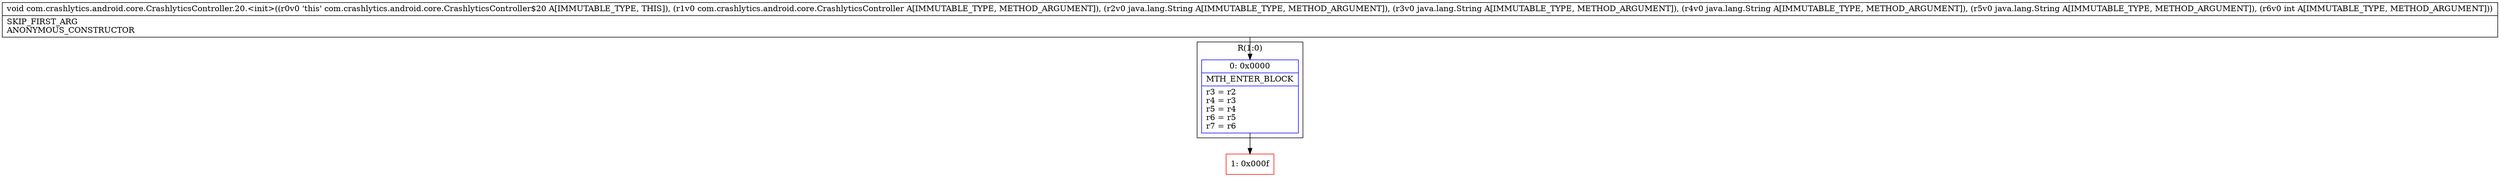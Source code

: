 digraph "CFG forcom.crashlytics.android.core.CrashlyticsController.20.\<init\>(Lcom\/crashlytics\/android\/core\/CrashlyticsController;Ljava\/lang\/String;Ljava\/lang\/String;Ljava\/lang\/String;Ljava\/lang\/String;I)V" {
subgraph cluster_Region_179797391 {
label = "R(1:0)";
node [shape=record,color=blue];
Node_0 [shape=record,label="{0\:\ 0x0000|MTH_ENTER_BLOCK\l|r3 = r2\lr4 = r3\lr5 = r4\lr6 = r5\lr7 = r6\l}"];
}
Node_1 [shape=record,color=red,label="{1\:\ 0x000f}"];
MethodNode[shape=record,label="{void com.crashlytics.android.core.CrashlyticsController.20.\<init\>((r0v0 'this' com.crashlytics.android.core.CrashlyticsController$20 A[IMMUTABLE_TYPE, THIS]), (r1v0 com.crashlytics.android.core.CrashlyticsController A[IMMUTABLE_TYPE, METHOD_ARGUMENT]), (r2v0 java.lang.String A[IMMUTABLE_TYPE, METHOD_ARGUMENT]), (r3v0 java.lang.String A[IMMUTABLE_TYPE, METHOD_ARGUMENT]), (r4v0 java.lang.String A[IMMUTABLE_TYPE, METHOD_ARGUMENT]), (r5v0 java.lang.String A[IMMUTABLE_TYPE, METHOD_ARGUMENT]), (r6v0 int A[IMMUTABLE_TYPE, METHOD_ARGUMENT]))  | SKIP_FIRST_ARG\lANONYMOUS_CONSTRUCTOR\l}"];
MethodNode -> Node_0;
Node_0 -> Node_1;
}

